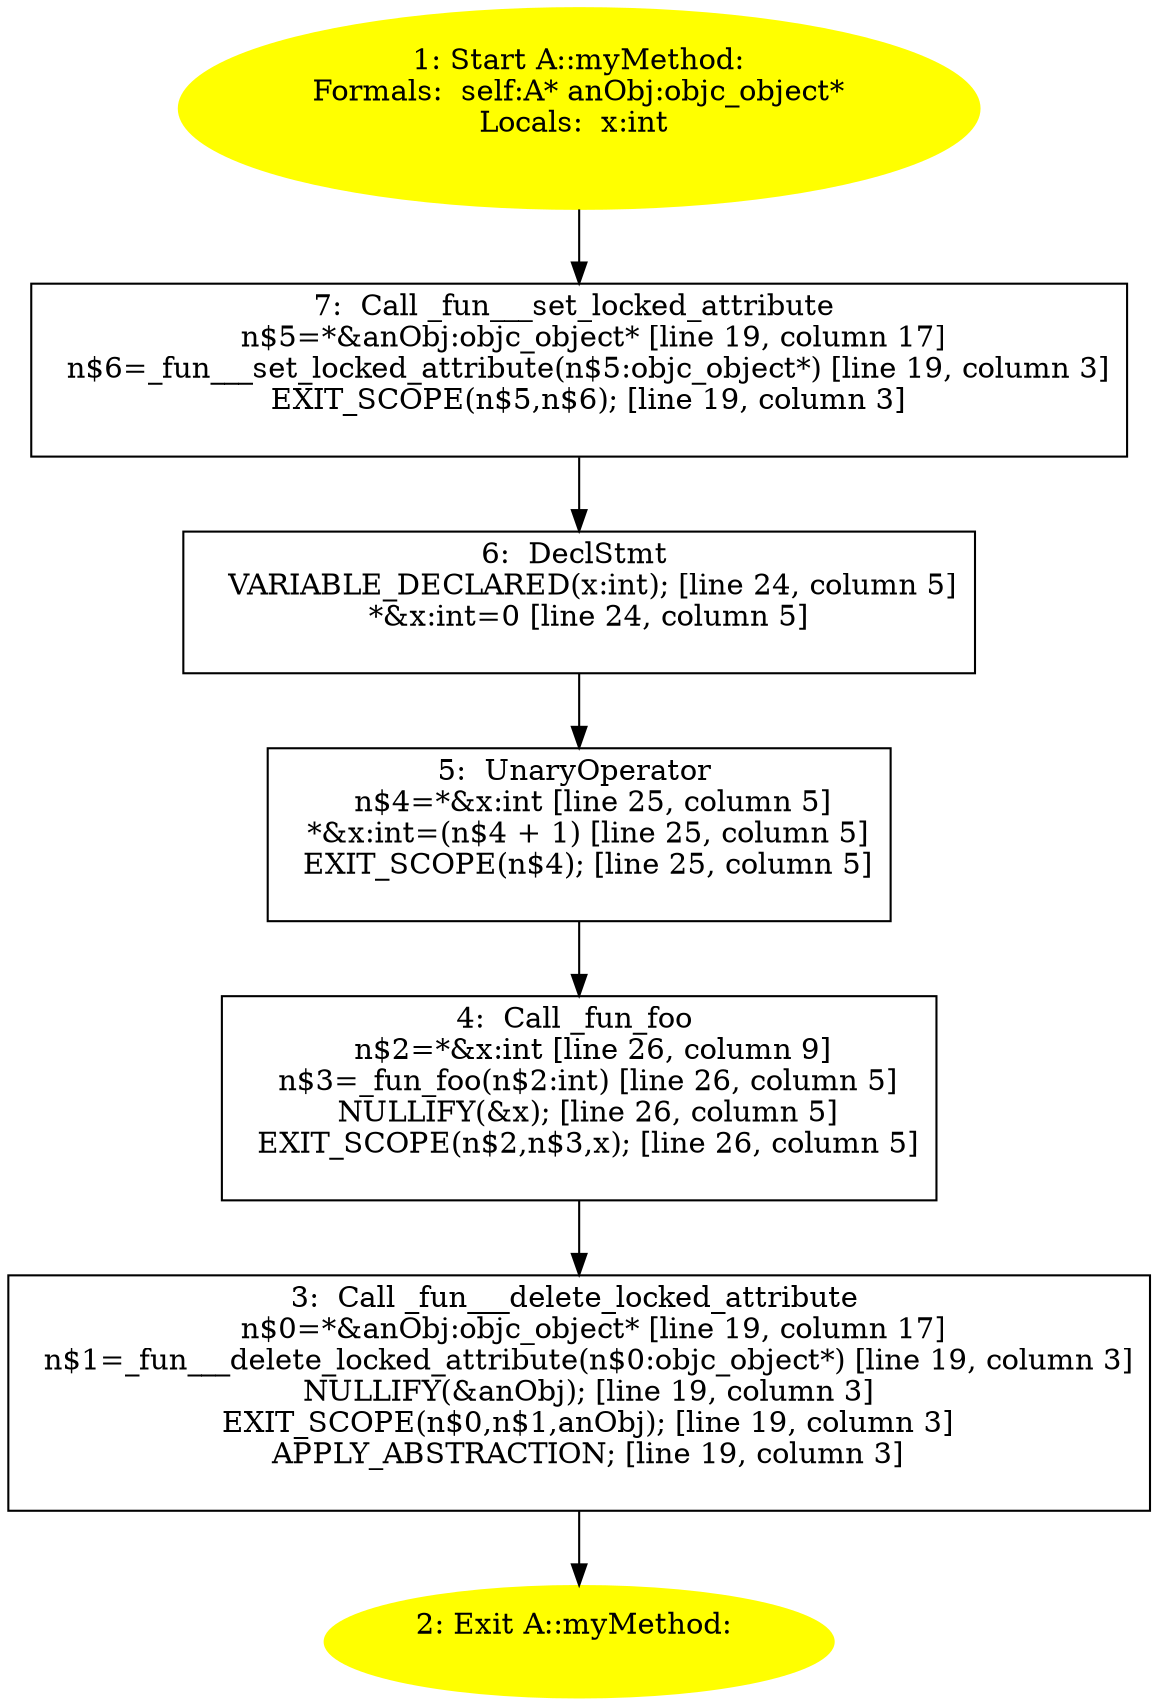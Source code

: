 /* @generated */
digraph cfg {
"myMethod:#A(struct objc_object)#instance.6280971b05d6b617955d8216a04fe405_1" [label="1: Start A::myMethod:\nFormals:  self:A* anObj:objc_object*\nLocals:  x:int \n  " color=yellow style=filled]
	

	 "myMethod:#A(struct objc_object)#instance.6280971b05d6b617955d8216a04fe405_1" -> "myMethod:#A(struct objc_object)#instance.6280971b05d6b617955d8216a04fe405_7" ;
"myMethod:#A(struct objc_object)#instance.6280971b05d6b617955d8216a04fe405_2" [label="2: Exit A::myMethod: \n  " color=yellow style=filled]
	

"myMethod:#A(struct objc_object)#instance.6280971b05d6b617955d8216a04fe405_3" [label="3:  Call _fun___delete_locked_attribute \n   n$0=*&anObj:objc_object* [line 19, column 17]\n  n$1=_fun___delete_locked_attribute(n$0:objc_object*) [line 19, column 3]\n  NULLIFY(&anObj); [line 19, column 3]\n  EXIT_SCOPE(n$0,n$1,anObj); [line 19, column 3]\n  APPLY_ABSTRACTION; [line 19, column 3]\n " shape="box"]
	

	 "myMethod:#A(struct objc_object)#instance.6280971b05d6b617955d8216a04fe405_3" -> "myMethod:#A(struct objc_object)#instance.6280971b05d6b617955d8216a04fe405_2" ;
"myMethod:#A(struct objc_object)#instance.6280971b05d6b617955d8216a04fe405_4" [label="4:  Call _fun_foo \n   n$2=*&x:int [line 26, column 9]\n  n$3=_fun_foo(n$2:int) [line 26, column 5]\n  NULLIFY(&x); [line 26, column 5]\n  EXIT_SCOPE(n$2,n$3,x); [line 26, column 5]\n " shape="box"]
	

	 "myMethod:#A(struct objc_object)#instance.6280971b05d6b617955d8216a04fe405_4" -> "myMethod:#A(struct objc_object)#instance.6280971b05d6b617955d8216a04fe405_3" ;
"myMethod:#A(struct objc_object)#instance.6280971b05d6b617955d8216a04fe405_5" [label="5:  UnaryOperator \n   n$4=*&x:int [line 25, column 5]\n  *&x:int=(n$4 + 1) [line 25, column 5]\n  EXIT_SCOPE(n$4); [line 25, column 5]\n " shape="box"]
	

	 "myMethod:#A(struct objc_object)#instance.6280971b05d6b617955d8216a04fe405_5" -> "myMethod:#A(struct objc_object)#instance.6280971b05d6b617955d8216a04fe405_4" ;
"myMethod:#A(struct objc_object)#instance.6280971b05d6b617955d8216a04fe405_6" [label="6:  DeclStmt \n   VARIABLE_DECLARED(x:int); [line 24, column 5]\n  *&x:int=0 [line 24, column 5]\n " shape="box"]
	

	 "myMethod:#A(struct objc_object)#instance.6280971b05d6b617955d8216a04fe405_6" -> "myMethod:#A(struct objc_object)#instance.6280971b05d6b617955d8216a04fe405_5" ;
"myMethod:#A(struct objc_object)#instance.6280971b05d6b617955d8216a04fe405_7" [label="7:  Call _fun___set_locked_attribute \n   n$5=*&anObj:objc_object* [line 19, column 17]\n  n$6=_fun___set_locked_attribute(n$5:objc_object*) [line 19, column 3]\n  EXIT_SCOPE(n$5,n$6); [line 19, column 3]\n " shape="box"]
	

	 "myMethod:#A(struct objc_object)#instance.6280971b05d6b617955d8216a04fe405_7" -> "myMethod:#A(struct objc_object)#instance.6280971b05d6b617955d8216a04fe405_6" ;
}
